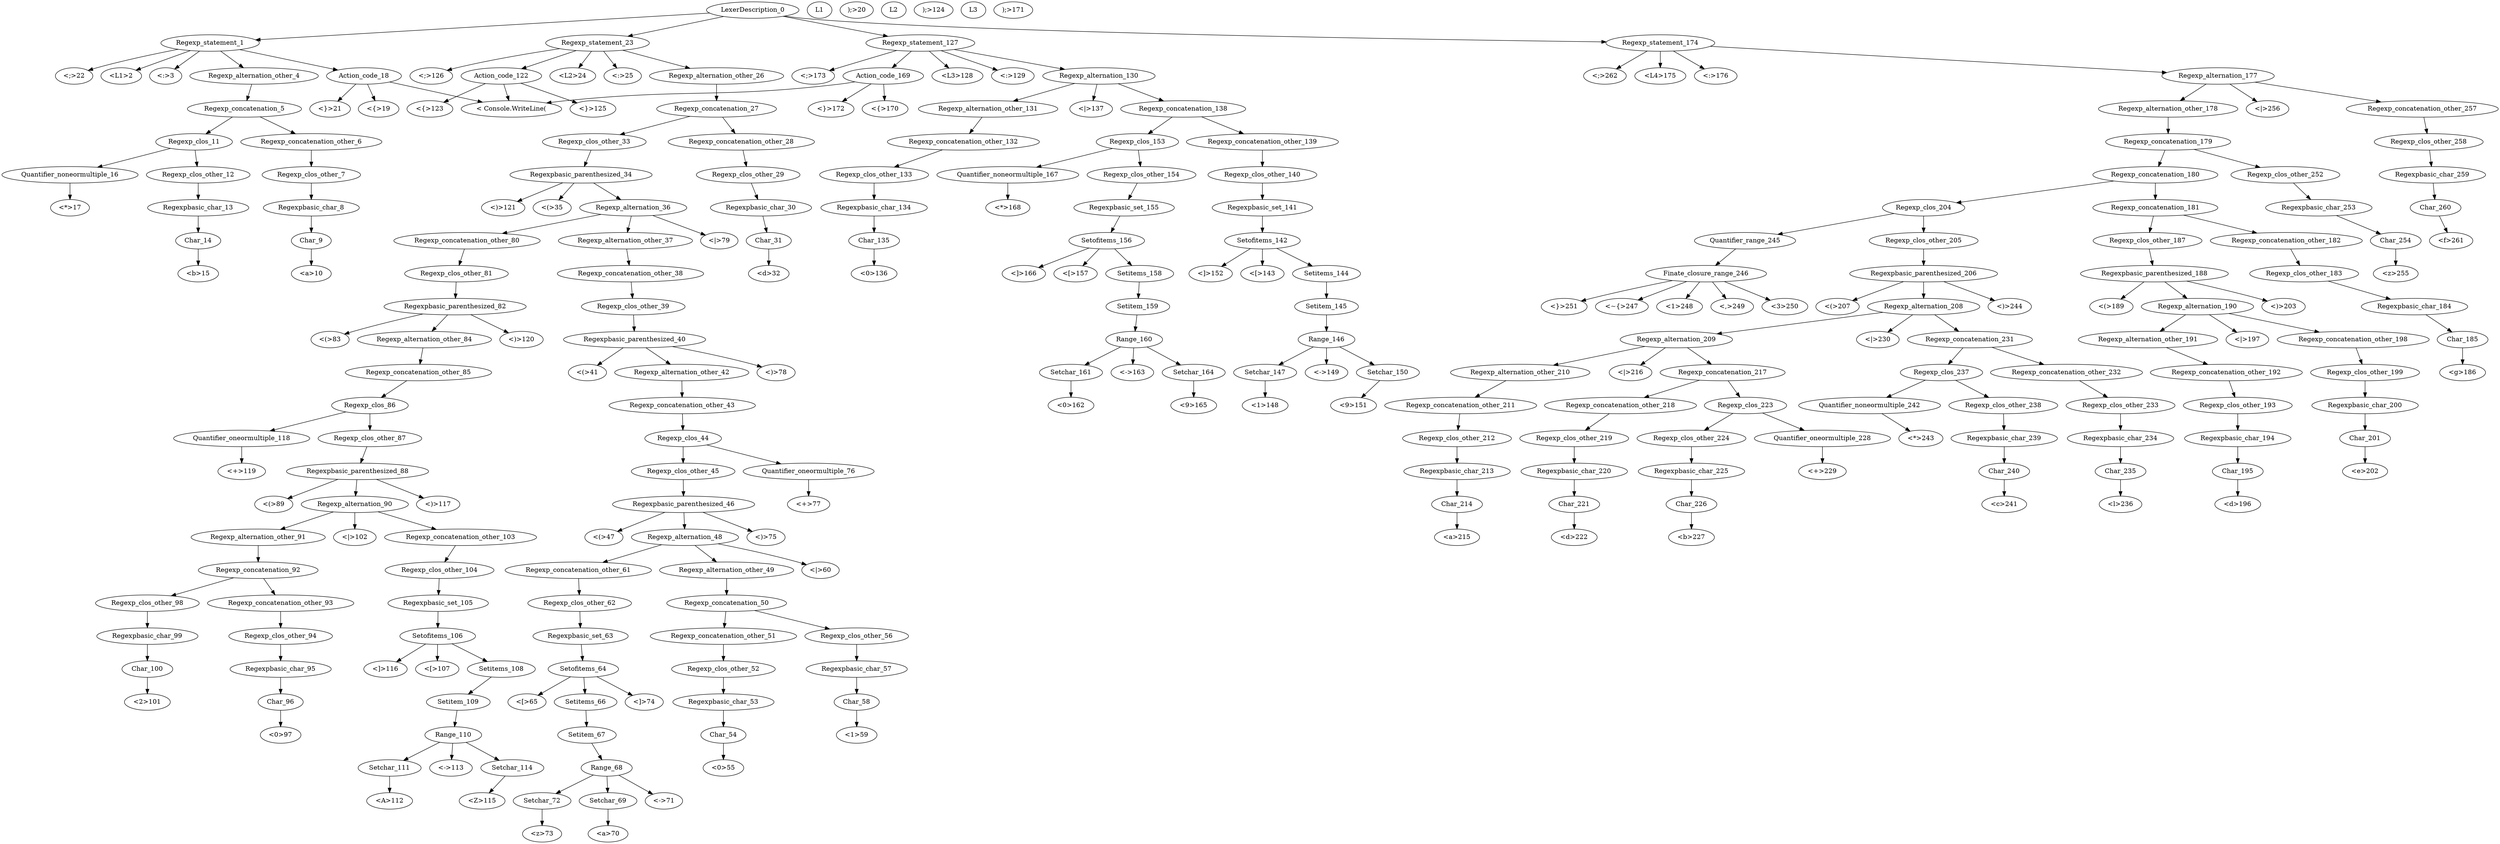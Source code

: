 digraph test1{

"LexerDescription_0"->"Regexp_statement_1";
"Regexp_statement_1"->"<L1>2";
"Regexp_statement_1"->"<:>3";
"Regexp_statement_1"->"Regexp_alternation_other_4";
"Regexp_alternation_other_4"->"Regexp_concatenation_5";
"Regexp_concatenation_5"->"Regexp_concatenation_other_6";
"Regexp_concatenation_other_6"->"Regexp_clos_other_7";
"Regexp_clos_other_7"->"Regexpbasic_char_8";
"Regexpbasic_char_8"->"Char_9";
"Char_9"->"<a>10";
"Regexp_concatenation_5"->"Regexp_clos_11";
"Regexp_clos_11"->"Regexp_clos_other_12";
"Regexp_clos_other_12"->"Regexpbasic_char_13";
"Regexpbasic_char_13"->"Char_14";
"Char_14"->"<b>15";
"Regexp_clos_11"->"Quantifier_noneormultiple_16";
"Quantifier_noneormultiple_16"->"<*>17";
"Regexp_statement_1"->"Action_code_18";
"Action_code_18"->"<{>19";
"Action_code_18"->"< Console.WriteLine("L1");>20";
"Action_code_18"->"<}>21";
"Regexp_statement_1"->"<;>22";
"LexerDescription_0"->"Regexp_statement_23";
"Regexp_statement_23"->"<L2>24";
"Regexp_statement_23"->"<:>25";
"Regexp_statement_23"->"Regexp_alternation_other_26";
"Regexp_alternation_other_26"->"Regexp_concatenation_27";
"Regexp_concatenation_27"->"Regexp_concatenation_other_28";
"Regexp_concatenation_other_28"->"Regexp_clos_other_29";
"Regexp_clos_other_29"->"Regexpbasic_char_30";
"Regexpbasic_char_30"->"Char_31";
"Char_31"->"<d>32";
"Regexp_concatenation_27"->"Regexp_clos_other_33";
"Regexp_clos_other_33"->"Regexpbasic_parenthesized_34";
"Regexpbasic_parenthesized_34"->"<(>35";
"Regexpbasic_parenthesized_34"->"Regexp_alternation_36";
"Regexp_alternation_36"->"Regexp_alternation_other_37";
"Regexp_alternation_other_37"->"Regexp_concatenation_other_38";
"Regexp_concatenation_other_38"->"Regexp_clos_other_39";
"Regexp_clos_other_39"->"Regexpbasic_parenthesized_40";
"Regexpbasic_parenthesized_40"->"<(>41";
"Regexpbasic_parenthesized_40"->"Regexp_alternation_other_42";
"Regexp_alternation_other_42"->"Regexp_concatenation_other_43";
"Regexp_concatenation_other_43"->"Regexp_clos_44";
"Regexp_clos_44"->"Regexp_clos_other_45";
"Regexp_clos_other_45"->"Regexpbasic_parenthesized_46";
"Regexpbasic_parenthesized_46"->"<(>47";
"Regexpbasic_parenthesized_46"->"Regexp_alternation_48";
"Regexp_alternation_48"->"Regexp_alternation_other_49";
"Regexp_alternation_other_49"->"Regexp_concatenation_50";
"Regexp_concatenation_50"->"Regexp_concatenation_other_51";
"Regexp_concatenation_other_51"->"Regexp_clos_other_52";
"Regexp_clos_other_52"->"Regexpbasic_char_53";
"Regexpbasic_char_53"->"Char_54";
"Char_54"->"<0>55";
"Regexp_concatenation_50"->"Regexp_clos_other_56";
"Regexp_clos_other_56"->"Regexpbasic_char_57";
"Regexpbasic_char_57"->"Char_58";
"Char_58"->"<1>59";
"Regexp_alternation_48"->"<|>60";
"Regexp_alternation_48"->"Regexp_concatenation_other_61";
"Regexp_concatenation_other_61"->"Regexp_clos_other_62";
"Regexp_clos_other_62"->"Regexpbasic_set_63";
"Regexpbasic_set_63"->"Setofitems_64";
"Setofitems_64"->"<[>65";
"Setofitems_64"->"Setitems_66";
"Setitems_66"->"Setitem_67";
"Setitem_67"->"Range_68";
"Range_68"->"Setchar_69";
"Setchar_69"->"<a>70";
"Range_68"->"<->71";
"Range_68"->"Setchar_72";
"Setchar_72"->"<z>73";
"Setofitems_64"->"<]>74";
"Regexpbasic_parenthesized_46"->"<)>75";
"Regexp_clos_44"->"Quantifier_oneormultiple_76";
"Quantifier_oneormultiple_76"->"<+>77";
"Regexpbasic_parenthesized_40"->"<)>78";
"Regexp_alternation_36"->"<|>79";
"Regexp_alternation_36"->"Regexp_concatenation_other_80";
"Regexp_concatenation_other_80"->"Regexp_clos_other_81";
"Regexp_clos_other_81"->"Regexpbasic_parenthesized_82";
"Regexpbasic_parenthesized_82"->"<(>83";
"Regexpbasic_parenthesized_82"->"Regexp_alternation_other_84";
"Regexp_alternation_other_84"->"Regexp_concatenation_other_85";
"Regexp_concatenation_other_85"->"Regexp_clos_86";
"Regexp_clos_86"->"Regexp_clos_other_87";
"Regexp_clos_other_87"->"Regexpbasic_parenthesized_88";
"Regexpbasic_parenthesized_88"->"<(>89";
"Regexpbasic_parenthesized_88"->"Regexp_alternation_90";
"Regexp_alternation_90"->"Regexp_alternation_other_91";
"Regexp_alternation_other_91"->"Regexp_concatenation_92";
"Regexp_concatenation_92"->"Regexp_concatenation_other_93";
"Regexp_concatenation_other_93"->"Regexp_clos_other_94";
"Regexp_clos_other_94"->"Regexpbasic_char_95";
"Regexpbasic_char_95"->"Char_96";
"Char_96"->"<0>97";
"Regexp_concatenation_92"->"Regexp_clos_other_98";
"Regexp_clos_other_98"->"Regexpbasic_char_99";
"Regexpbasic_char_99"->"Char_100";
"Char_100"->"<2>101";
"Regexp_alternation_90"->"<|>102";
"Regexp_alternation_90"->"Regexp_concatenation_other_103";
"Regexp_concatenation_other_103"->"Regexp_clos_other_104";
"Regexp_clos_other_104"->"Regexpbasic_set_105";
"Regexpbasic_set_105"->"Setofitems_106";
"Setofitems_106"->"<[>107";
"Setofitems_106"->"Setitems_108";
"Setitems_108"->"Setitem_109";
"Setitem_109"->"Range_110";
"Range_110"->"Setchar_111";
"Setchar_111"->"<A>112";
"Range_110"->"<->113";
"Range_110"->"Setchar_114";
"Setchar_114"->"<Z>115";
"Setofitems_106"->"<]>116";
"Regexpbasic_parenthesized_88"->"<)>117";
"Regexp_clos_86"->"Quantifier_oneormultiple_118";
"Quantifier_oneormultiple_118"->"<+>119";
"Regexpbasic_parenthesized_82"->"<)>120";
"Regexpbasic_parenthesized_34"->"<)>121";
"Regexp_statement_23"->"Action_code_122";
"Action_code_122"->"<{>123";
"Action_code_122"->"< Console.WriteLine("L2");>124";
"Action_code_122"->"<}>125";
"Regexp_statement_23"->"<;>126";
"LexerDescription_0"->"Regexp_statement_127";
"Regexp_statement_127"->"<L3>128";
"Regexp_statement_127"->"<:>129";
"Regexp_statement_127"->"Regexp_alternation_130";
"Regexp_alternation_130"->"Regexp_alternation_other_131";
"Regexp_alternation_other_131"->"Regexp_concatenation_other_132";
"Regexp_concatenation_other_132"->"Regexp_clos_other_133";
"Regexp_clos_other_133"->"Regexpbasic_char_134";
"Regexpbasic_char_134"->"Char_135";
"Char_135"->"<0>136";
"Regexp_alternation_130"->"<|>137";
"Regexp_alternation_130"->"Regexp_concatenation_138";
"Regexp_concatenation_138"->"Regexp_concatenation_other_139";
"Regexp_concatenation_other_139"->"Regexp_clos_other_140";
"Regexp_clos_other_140"->"Regexpbasic_set_141";
"Regexpbasic_set_141"->"Setofitems_142";
"Setofitems_142"->"<[>143";
"Setofitems_142"->"Setitems_144";
"Setitems_144"->"Setitem_145";
"Setitem_145"->"Range_146";
"Range_146"->"Setchar_147";
"Setchar_147"->"<1>148";
"Range_146"->"<->149";
"Range_146"->"Setchar_150";
"Setchar_150"->"<9>151";
"Setofitems_142"->"<]>152";
"Regexp_concatenation_138"->"Regexp_clos_153";
"Regexp_clos_153"->"Regexp_clos_other_154";
"Regexp_clos_other_154"->"Regexpbasic_set_155";
"Regexpbasic_set_155"->"Setofitems_156";
"Setofitems_156"->"<[>157";
"Setofitems_156"->"Setitems_158";
"Setitems_158"->"Setitem_159";
"Setitem_159"->"Range_160";
"Range_160"->"Setchar_161";
"Setchar_161"->"<0>162";
"Range_160"->"<->163";
"Range_160"->"Setchar_164";
"Setchar_164"->"<9>165";
"Setofitems_156"->"<]>166";
"Regexp_clos_153"->"Quantifier_noneormultiple_167";
"Quantifier_noneormultiple_167"->"<*>168";
"Regexp_statement_127"->"Action_code_169";
"Action_code_169"->"<{>170";
"Action_code_169"->"< Console.WriteLine("L3");>171";
"Action_code_169"->"<}>172";
"Regexp_statement_127"->"<;>173";
"LexerDescription_0"->"Regexp_statement_174";
"Regexp_statement_174"->"<L4>175";
"Regexp_statement_174"->"<:>176";
"Regexp_statement_174"->"Regexp_alternation_177";
"Regexp_alternation_177"->"Regexp_alternation_other_178";
"Regexp_alternation_other_178"->"Regexp_concatenation_179";
"Regexp_concatenation_179"->"Regexp_concatenation_180";
"Regexp_concatenation_180"->"Regexp_concatenation_181";
"Regexp_concatenation_181"->"Regexp_concatenation_other_182";
"Regexp_concatenation_other_182"->"Regexp_clos_other_183";
"Regexp_clos_other_183"->"Regexpbasic_char_184";
"Regexpbasic_char_184"->"Char_185";
"Char_185"->"<g>186";
"Regexp_concatenation_181"->"Regexp_clos_other_187";
"Regexp_clos_other_187"->"Regexpbasic_parenthesized_188";
"Regexpbasic_parenthesized_188"->"<(>189";
"Regexpbasic_parenthesized_188"->"Regexp_alternation_190";
"Regexp_alternation_190"->"Regexp_alternation_other_191";
"Regexp_alternation_other_191"->"Regexp_concatenation_other_192";
"Regexp_concatenation_other_192"->"Regexp_clos_other_193";
"Regexp_clos_other_193"->"Regexpbasic_char_194";
"Regexpbasic_char_194"->"Char_195";
"Char_195"->"<d>196";
"Regexp_alternation_190"->"<|>197";
"Regexp_alternation_190"->"Regexp_concatenation_other_198";
"Regexp_concatenation_other_198"->"Regexp_clos_other_199";
"Regexp_clos_other_199"->"Regexpbasic_char_200";
"Regexpbasic_char_200"->"Char_201";
"Char_201"->"<e>202";
"Regexpbasic_parenthesized_188"->"<)>203";
"Regexp_concatenation_180"->"Regexp_clos_204";
"Regexp_clos_204"->"Regexp_clos_other_205";
"Regexp_clos_other_205"->"Regexpbasic_parenthesized_206";
"Regexpbasic_parenthesized_206"->"<(>207";
"Regexpbasic_parenthesized_206"->"Regexp_alternation_208";
"Regexp_alternation_208"->"Regexp_alternation_209";
"Regexp_alternation_209"->"Regexp_alternation_other_210";
"Regexp_alternation_other_210"->"Regexp_concatenation_other_211";
"Regexp_concatenation_other_211"->"Regexp_clos_other_212";
"Regexp_clos_other_212"->"Regexpbasic_char_213";
"Regexpbasic_char_213"->"Char_214";
"Char_214"->"<a>215";
"Regexp_alternation_209"->"<|>216";
"Regexp_alternation_209"->"Regexp_concatenation_217";
"Regexp_concatenation_217"->"Regexp_concatenation_other_218";
"Regexp_concatenation_other_218"->"Regexp_clos_other_219";
"Regexp_clos_other_219"->"Regexpbasic_char_220";
"Regexpbasic_char_220"->"Char_221";
"Char_221"->"<d>222";
"Regexp_concatenation_217"->"Regexp_clos_223";
"Regexp_clos_223"->"Regexp_clos_other_224";
"Regexp_clos_other_224"->"Regexpbasic_char_225";
"Regexpbasic_char_225"->"Char_226";
"Char_226"->"<b>227";
"Regexp_clos_223"->"Quantifier_oneormultiple_228";
"Quantifier_oneormultiple_228"->"<+>229";
"Regexp_alternation_208"->"<|>230";
"Regexp_alternation_208"->"Regexp_concatenation_231";
"Regexp_concatenation_231"->"Regexp_concatenation_other_232";
"Regexp_concatenation_other_232"->"Regexp_clos_other_233";
"Regexp_clos_other_233"->"Regexpbasic_char_234";
"Regexpbasic_char_234"->"Char_235";
"Char_235"->"<l>236";
"Regexp_concatenation_231"->"Regexp_clos_237";
"Regexp_clos_237"->"Regexp_clos_other_238";
"Regexp_clos_other_238"->"Regexpbasic_char_239";
"Regexpbasic_char_239"->"Char_240";
"Char_240"->"<c>241";
"Regexp_clos_237"->"Quantifier_noneormultiple_242";
"Quantifier_noneormultiple_242"->"<*>243";
"Regexpbasic_parenthesized_206"->"<)>244";
"Regexp_clos_204"->"Quantifier_range_245";
"Quantifier_range_245"->"Finate_closure_range_246";
"Finate_closure_range_246"->"<~{>247";
"Finate_closure_range_246"->"<1>248";
"Finate_closure_range_246"->"<,>249";
"Finate_closure_range_246"->"<3>250";
"Finate_closure_range_246"->"<}>251";
"Regexp_concatenation_179"->"Regexp_clos_other_252";
"Regexp_clos_other_252"->"Regexpbasic_char_253";
"Regexpbasic_char_253"->"Char_254";
"Char_254"->"<z>255";
"Regexp_alternation_177"->"<|>256";
"Regexp_alternation_177"->"Regexp_concatenation_other_257";
"Regexp_concatenation_other_257"->"Regexp_clos_other_258";
"Regexp_clos_other_258"->"Regexpbasic_char_259";
"Regexpbasic_char_259"->"Char_260";
"Char_260"->"<f>261";
"Regexp_statement_174"->"<;>262";
}
